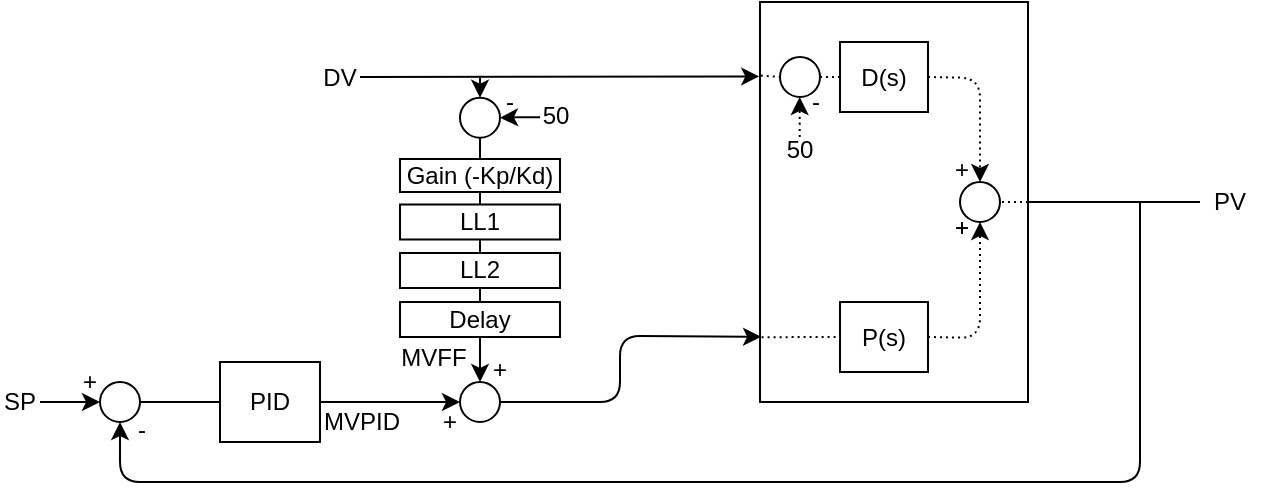 <mxfile>
    <diagram id="s-oL2JYmTaM48R11hbI8" name="Page-1">
        <mxGraphModel dx="1063" dy="531" grid="1" gridSize="10" guides="1" tooltips="1" connect="1" arrows="1" fold="1" page="1" pageScale="1" pageWidth="827" pageHeight="1169" math="0" shadow="0">
            <root>
                <mxCell id="0"/>
                <mxCell id="1" parent="0"/>
                <mxCell id="2" value="" style="rounded=0;whiteSpace=wrap;html=1;" parent="1" vertex="1">
                    <mxGeometry x="450" y="240" width="134" height="200" as="geometry"/>
                </mxCell>
                <mxCell id="3" value="" style="endArrow=classic;html=1;entryX=-0.003;entryY=0.186;entryDx=0;entryDy=0;entryPerimeter=0;exitX=1;exitY=0.5;exitDx=0;exitDy=0;" parent="1" target="2" edge="1" source="5">
                    <mxGeometry width="50" height="50" relative="1" as="geometry">
                        <mxPoint x="420" y="277" as="sourcePoint"/>
                        <mxPoint x="440" y="290" as="targetPoint"/>
                    </mxGeometry>
                </mxCell>
                <mxCell id="5" value="DV" style="text;html=1;strokeColor=none;fillColor=none;align=center;verticalAlign=middle;whiteSpace=wrap;rounded=0;" parent="1" vertex="1">
                    <mxGeometry x="230" y="262.5" width="20" height="30" as="geometry"/>
                </mxCell>
                <mxCell id="7" value="PV" style="text;html=1;strokeColor=none;fillColor=none;align=center;verticalAlign=middle;whiteSpace=wrap;rounded=0;" parent="1" vertex="1">
                    <mxGeometry x="670" y="325" width="30" height="30" as="geometry"/>
                </mxCell>
                <mxCell id="8" value="" style="endArrow=none;html=1;entryX=0;entryY=0.5;entryDx=0;entryDy=0;exitX=1;exitY=0.5;exitDx=0;exitDy=0;endFill=0;" parent="1" source="2" target="7" edge="1">
                    <mxGeometry width="50" height="50" relative="1" as="geometry">
                        <mxPoint x="530" y="440" as="sourcePoint"/>
                        <mxPoint x="580" y="390" as="targetPoint"/>
                    </mxGeometry>
                </mxCell>
                <mxCell id="9" value="P(s)" style="rounded=0;whiteSpace=wrap;html=1;" parent="1" vertex="1">
                    <mxGeometry x="490" y="390" width="44" height="35" as="geometry"/>
                </mxCell>
                <mxCell id="10" value="D(s)" style="rounded=0;whiteSpace=wrap;html=1;" parent="1" vertex="1">
                    <mxGeometry x="490" y="260" width="44" height="35" as="geometry"/>
                </mxCell>
                <mxCell id="12" value="" style="endArrow=none;dashed=1;html=1;dashPattern=1 2;strokeWidth=1;exitX=0.006;exitY=0.838;exitDx=0;exitDy=0;entryX=0;entryY=0.5;entryDx=0;entryDy=0;exitPerimeter=0;" parent="1" source="2" target="9" edge="1">
                    <mxGeometry width="50" height="50" relative="1" as="geometry">
                        <mxPoint x="474" y="325.0" as="sourcePoint"/>
                        <mxPoint x="511.0" y="325.0" as="targetPoint"/>
                    </mxGeometry>
                </mxCell>
                <mxCell id="13" value="" style="ellipse;whiteSpace=wrap;html=1;" parent="1" vertex="1">
                    <mxGeometry x="550" y="330" width="20" height="20" as="geometry"/>
                </mxCell>
                <mxCell id="14" value="" style="endArrow=classic;html=1;entryX=0.5;entryY=0;entryDx=0;entryDy=0;exitX=1;exitY=0.5;exitDx=0;exitDy=0;dashed=1;dashPattern=1 2;" parent="1" source="10" target="13" edge="1">
                    <mxGeometry width="50" height="50" relative="1" as="geometry">
                        <mxPoint x="560" y="420" as="sourcePoint"/>
                        <mxPoint x="610" y="370" as="targetPoint"/>
                        <Array as="points">
                            <mxPoint x="560" y="278"/>
                        </Array>
                    </mxGeometry>
                </mxCell>
                <mxCell id="15" value="" style="endArrow=classic;html=1;entryX=0.5;entryY=1;entryDx=0;entryDy=0;exitX=1;exitY=0.5;exitDx=0;exitDy=0;dashed=1;dashPattern=1 2;" parent="1" source="9" target="13" edge="1">
                    <mxGeometry width="50" height="50" relative="1" as="geometry">
                        <mxPoint x="544" y="325.0" as="sourcePoint"/>
                        <mxPoint x="570" y="340.0" as="targetPoint"/>
                        <Array as="points">
                            <mxPoint x="560" y="408"/>
                            <mxPoint x="560" y="365"/>
                        </Array>
                    </mxGeometry>
                </mxCell>
                <mxCell id="16" value="" style="endArrow=none;dashed=1;html=1;dashPattern=1 2;strokeWidth=1;exitX=1;exitY=0.5;exitDx=0;exitDy=0;entryX=1;entryY=0.5;entryDx=0;entryDy=0;" parent="1" source="2" target="13" edge="1">
                    <mxGeometry width="50" height="50" relative="1" as="geometry">
                        <mxPoint x="474" y="375.0" as="sourcePoint"/>
                        <mxPoint x="500.0" y="375.0" as="targetPoint"/>
                    </mxGeometry>
                </mxCell>
                <mxCell id="17" value="+" style="text;html=1;strokeColor=none;fillColor=none;align=center;verticalAlign=middle;whiteSpace=wrap;rounded=0;" parent="1" vertex="1">
                    <mxGeometry x="546" y="313.5" width="10" height="20" as="geometry"/>
                </mxCell>
                <mxCell id="18" value="+" style="text;html=1;strokeColor=none;fillColor=none;align=center;verticalAlign=middle;whiteSpace=wrap;rounded=0;" parent="1" vertex="1">
                    <mxGeometry x="546" y="342.5" width="10" height="20" as="geometry"/>
                </mxCell>
                <mxCell id="19" value="" style="ellipse;whiteSpace=wrap;html=1;" vertex="1" parent="1">
                    <mxGeometry x="460" y="267.5" width="20" height="20" as="geometry"/>
                </mxCell>
                <mxCell id="20" value="" style="endArrow=none;dashed=1;html=1;dashPattern=1 2;strokeWidth=1;exitX=0;exitY=0.5;exitDx=0;exitDy=0;entryX=1;entryY=0.5;entryDx=0;entryDy=0;" edge="1" parent="1" source="10" target="19">
                    <mxGeometry width="50" height="50" relative="1" as="geometry">
                        <mxPoint x="594" y="350" as="sourcePoint"/>
                        <mxPoint x="580" y="350" as="targetPoint"/>
                    </mxGeometry>
                </mxCell>
                <mxCell id="21" value="" style="endArrow=none;dashed=1;html=1;dashPattern=1 2;strokeWidth=1;exitX=0.003;exitY=0.184;exitDx=0;exitDy=0;entryX=0;entryY=0.5;entryDx=0;entryDy=0;exitPerimeter=0;" edge="1" parent="1" source="2" target="19">
                    <mxGeometry width="50" height="50" relative="1" as="geometry">
                        <mxPoint x="500" y="287.5" as="sourcePoint"/>
                        <mxPoint x="490" y="287.5" as="targetPoint"/>
                    </mxGeometry>
                </mxCell>
                <mxCell id="22" value="-" style="text;html=1;strokeColor=none;fillColor=none;align=center;verticalAlign=middle;whiteSpace=wrap;rounded=0;" vertex="1" parent="1">
                    <mxGeometry x="473" y="280" width="10" height="20" as="geometry"/>
                </mxCell>
                <mxCell id="23" value="" style="endArrow=classic;html=1;dashed=1;dashPattern=1 2;" edge="1" parent="1">
                    <mxGeometry width="50" height="50" relative="1" as="geometry">
                        <mxPoint x="469.84" y="307.5" as="sourcePoint"/>
                        <mxPoint x="469.84" y="287.5" as="targetPoint"/>
                        <Array as="points">
                            <mxPoint x="469.84" y="297.5"/>
                        </Array>
                    </mxGeometry>
                </mxCell>
                <mxCell id="24" value="50" style="text;html=1;strokeColor=none;fillColor=none;align=center;verticalAlign=middle;whiteSpace=wrap;rounded=0;" vertex="1" parent="1">
                    <mxGeometry x="465" y="304" width="10" height="20" as="geometry"/>
                </mxCell>
                <mxCell id="26" value="Gain (-Kp/Kd)" style="rounded=0;whiteSpace=wrap;html=1;" vertex="1" parent="1">
                    <mxGeometry x="270" y="318.5" width="80" height="16.5" as="geometry"/>
                </mxCell>
                <mxCell id="28" value="LL1" style="rounded=0;whiteSpace=wrap;html=1;" vertex="1" parent="1">
                    <mxGeometry x="270" y="341.25" width="80" height="17.5" as="geometry"/>
                </mxCell>
                <mxCell id="29" value="" style="endArrow=none;html=1;entryX=0.5;entryY=1;entryDx=0;entryDy=0;exitX=0.5;exitY=0;exitDx=0;exitDy=0;" edge="1" parent="1" source="28" target="26">
                    <mxGeometry width="50" height="50" relative="1" as="geometry">
                        <mxPoint x="390" y="410" as="sourcePoint"/>
                        <mxPoint x="440" y="360" as="targetPoint"/>
                    </mxGeometry>
                </mxCell>
                <mxCell id="30" value="LL2" style="rounded=0;whiteSpace=wrap;html=1;" vertex="1" parent="1">
                    <mxGeometry x="270" y="365.5" width="80" height="17.5" as="geometry"/>
                </mxCell>
                <mxCell id="31" value="" style="endArrow=none;html=1;entryX=0.5;entryY=1;entryDx=0;entryDy=0;exitX=0.5;exitY=0;exitDx=0;exitDy=0;" edge="1" parent="1" source="30" target="28">
                    <mxGeometry width="50" height="50" relative="1" as="geometry">
                        <mxPoint x="390" y="410" as="sourcePoint"/>
                        <mxPoint x="440" y="360" as="targetPoint"/>
                    </mxGeometry>
                </mxCell>
                <mxCell id="32" value="Delay" style="rounded=0;whiteSpace=wrap;html=1;" vertex="1" parent="1">
                    <mxGeometry x="270" y="390" width="80" height="17.5" as="geometry"/>
                </mxCell>
                <mxCell id="33" value="" style="endArrow=none;html=1;exitX=0.5;exitY=0;exitDx=0;exitDy=0;entryX=0.5;entryY=1;entryDx=0;entryDy=0;" edge="1" parent="1" source="32" target="30">
                    <mxGeometry width="50" height="50" relative="1" as="geometry">
                        <mxPoint x="390" y="380" as="sourcePoint"/>
                        <mxPoint x="440" y="330" as="targetPoint"/>
                    </mxGeometry>
                </mxCell>
                <mxCell id="34" value="" style="ellipse;whiteSpace=wrap;html=1;" vertex="1" parent="1">
                    <mxGeometry x="300" y="430" width="20" height="20" as="geometry"/>
                </mxCell>
                <mxCell id="35" value="" style="endArrow=classic;html=1;exitX=0.5;exitY=1;exitDx=0;exitDy=0;entryX=0.5;entryY=0;entryDx=0;entryDy=0;" edge="1" parent="1" source="32" target="34">
                    <mxGeometry width="50" height="50" relative="1" as="geometry">
                        <mxPoint x="390" y="380" as="sourcePoint"/>
                        <mxPoint x="440" y="330" as="targetPoint"/>
                    </mxGeometry>
                </mxCell>
                <mxCell id="36" value="+" style="text;html=1;strokeColor=none;fillColor=none;align=center;verticalAlign=middle;whiteSpace=wrap;rounded=0;" vertex="1" parent="1">
                    <mxGeometry x="315" y="414" width="10" height="20" as="geometry"/>
                </mxCell>
                <mxCell id="37" value="+" style="text;html=1;strokeColor=none;fillColor=none;align=center;verticalAlign=middle;whiteSpace=wrap;rounded=0;" vertex="1" parent="1">
                    <mxGeometry x="290" y="440" width="10" height="20" as="geometry"/>
                </mxCell>
                <mxCell id="38" value="MVFF" style="text;html=1;strokeColor=none;fillColor=none;align=center;verticalAlign=middle;whiteSpace=wrap;rounded=0;" vertex="1" parent="1">
                    <mxGeometry x="282" y="407.5" width="10" height="20" as="geometry"/>
                </mxCell>
                <mxCell id="40" value="PID" style="rounded=0;whiteSpace=wrap;html=1;" vertex="1" parent="1">
                    <mxGeometry x="180" y="420" width="50" height="40" as="geometry"/>
                </mxCell>
                <mxCell id="41" value="" style="endArrow=classic;html=1;exitX=1;exitY=0.5;exitDx=0;exitDy=0;entryX=0;entryY=0.5;entryDx=0;entryDy=0;" edge="1" parent="1" source="40" target="34">
                    <mxGeometry width="50" height="50" relative="1" as="geometry">
                        <mxPoint x="200" y="420" as="sourcePoint"/>
                        <mxPoint x="250" y="370" as="targetPoint"/>
                    </mxGeometry>
                </mxCell>
                <mxCell id="42" value="" style="endArrow=classic;html=1;exitX=1;exitY=0.5;exitDx=0;exitDy=0;entryX=0.004;entryY=0.837;entryDx=0;entryDy=0;entryPerimeter=0;" edge="1" parent="1" source="34" target="2">
                    <mxGeometry width="50" height="50" relative="1" as="geometry">
                        <mxPoint x="200" y="420" as="sourcePoint"/>
                        <mxPoint x="250" y="370" as="targetPoint"/>
                        <Array as="points">
                            <mxPoint x="380" y="440"/>
                            <mxPoint x="380" y="407"/>
                        </Array>
                    </mxGeometry>
                </mxCell>
                <mxCell id="43" value="" style="ellipse;whiteSpace=wrap;html=1;" vertex="1" parent="1">
                    <mxGeometry x="300" y="287.87" width="20" height="20" as="geometry"/>
                </mxCell>
                <mxCell id="44" value="-" style="text;html=1;strokeColor=none;fillColor=none;align=center;verticalAlign=middle;whiteSpace=wrap;rounded=0;" vertex="1" parent="1">
                    <mxGeometry x="320" y="280" width="10" height="20" as="geometry"/>
                </mxCell>
                <mxCell id="45" value="" style="endArrow=classic;html=1;entryX=1;entryY=0.5;entryDx=0;entryDy=0;" edge="1" parent="1" target="43">
                    <mxGeometry width="50" height="50" relative="1" as="geometry">
                        <mxPoint x="340" y="297.62" as="sourcePoint"/>
                        <mxPoint x="309.84" y="307.87" as="targetPoint"/>
                        <Array as="points">
                            <mxPoint x="330" y="297.62"/>
                        </Array>
                    </mxGeometry>
                </mxCell>
                <mxCell id="46" value="50" style="text;html=1;strokeColor=none;fillColor=none;align=center;verticalAlign=middle;whiteSpace=wrap;rounded=0;" vertex="1" parent="1">
                    <mxGeometry x="343" y="286.5" width="10" height="20" as="geometry"/>
                </mxCell>
                <mxCell id="48" value="" style="endArrow=classic;html=1;entryX=0.5;entryY=0;entryDx=0;entryDy=0;" edge="1" parent="1" target="43">
                    <mxGeometry width="50" height="50" relative="1" as="geometry">
                        <mxPoint x="310" y="278" as="sourcePoint"/>
                        <mxPoint x="310" y="285.87" as="targetPoint"/>
                    </mxGeometry>
                </mxCell>
                <mxCell id="49" value="" style="endArrow=none;html=1;entryX=0.5;entryY=1;entryDx=0;entryDy=0;exitX=0.5;exitY=0;exitDx=0;exitDy=0;" edge="1" parent="1" source="26" target="43">
                    <mxGeometry width="50" height="50" relative="1" as="geometry">
                        <mxPoint x="370" y="390" as="sourcePoint"/>
                        <mxPoint x="420" y="340" as="targetPoint"/>
                    </mxGeometry>
                </mxCell>
                <mxCell id="50" value="" style="ellipse;whiteSpace=wrap;html=1;" vertex="1" parent="1">
                    <mxGeometry x="120" y="430" width="20" height="20" as="geometry"/>
                </mxCell>
                <mxCell id="51" value="" style="endArrow=none;html=1;exitX=1;exitY=0.5;exitDx=0;exitDy=0;entryX=0;entryY=0.5;entryDx=0;entryDy=0;" edge="1" parent="1" source="50" target="40">
                    <mxGeometry width="50" height="50" relative="1" as="geometry">
                        <mxPoint x="440" y="460" as="sourcePoint"/>
                        <mxPoint x="490" y="410" as="targetPoint"/>
                    </mxGeometry>
                </mxCell>
                <mxCell id="52" value="" style="endArrow=classic;html=1;entryX=0.5;entryY=1;entryDx=0;entryDy=0;" edge="1" parent="1" target="50">
                    <mxGeometry width="50" height="50" relative="1" as="geometry">
                        <mxPoint x="640" y="340" as="sourcePoint"/>
                        <mxPoint x="140" y="520" as="targetPoint"/>
                        <Array as="points">
                            <mxPoint x="640" y="480"/>
                            <mxPoint x="130" y="480"/>
                        </Array>
                    </mxGeometry>
                </mxCell>
                <mxCell id="53" value="" style="endArrow=classic;html=1;entryX=0;entryY=0.5;entryDx=0;entryDy=0;" edge="1" parent="1" target="50">
                    <mxGeometry width="50" height="50" relative="1" as="geometry">
                        <mxPoint x="90" y="440" as="sourcePoint"/>
                        <mxPoint x="490" y="410" as="targetPoint"/>
                    </mxGeometry>
                </mxCell>
                <mxCell id="54" value="SP" style="text;html=1;strokeColor=none;fillColor=none;align=center;verticalAlign=middle;whiteSpace=wrap;rounded=0;" vertex="1" parent="1">
                    <mxGeometry x="70" y="425" width="20" height="30" as="geometry"/>
                </mxCell>
                <mxCell id="55" value="-" style="text;html=1;strokeColor=none;fillColor=none;align=center;verticalAlign=middle;whiteSpace=wrap;rounded=0;" vertex="1" parent="1">
                    <mxGeometry x="136" y="444" width="10" height="20" as="geometry"/>
                </mxCell>
                <mxCell id="56" value="+" style="text;html=1;strokeColor=none;fillColor=none;align=center;verticalAlign=middle;whiteSpace=wrap;rounded=0;" vertex="1" parent="1">
                    <mxGeometry x="546" y="342.5" width="10" height="20" as="geometry"/>
                </mxCell>
                <mxCell id="57" value="+" style="text;html=1;strokeColor=none;fillColor=none;align=center;verticalAlign=middle;whiteSpace=wrap;rounded=0;" vertex="1" parent="1">
                    <mxGeometry x="110" y="420" width="10" height="20" as="geometry"/>
                </mxCell>
                <mxCell id="59" value="MVPID" style="text;html=1;strokeColor=none;fillColor=none;align=center;verticalAlign=middle;whiteSpace=wrap;rounded=0;" vertex="1" parent="1">
                    <mxGeometry x="246" y="440" width="10" height="20" as="geometry"/>
                </mxCell>
            </root>
        </mxGraphModel>
    </diagram>
</mxfile>